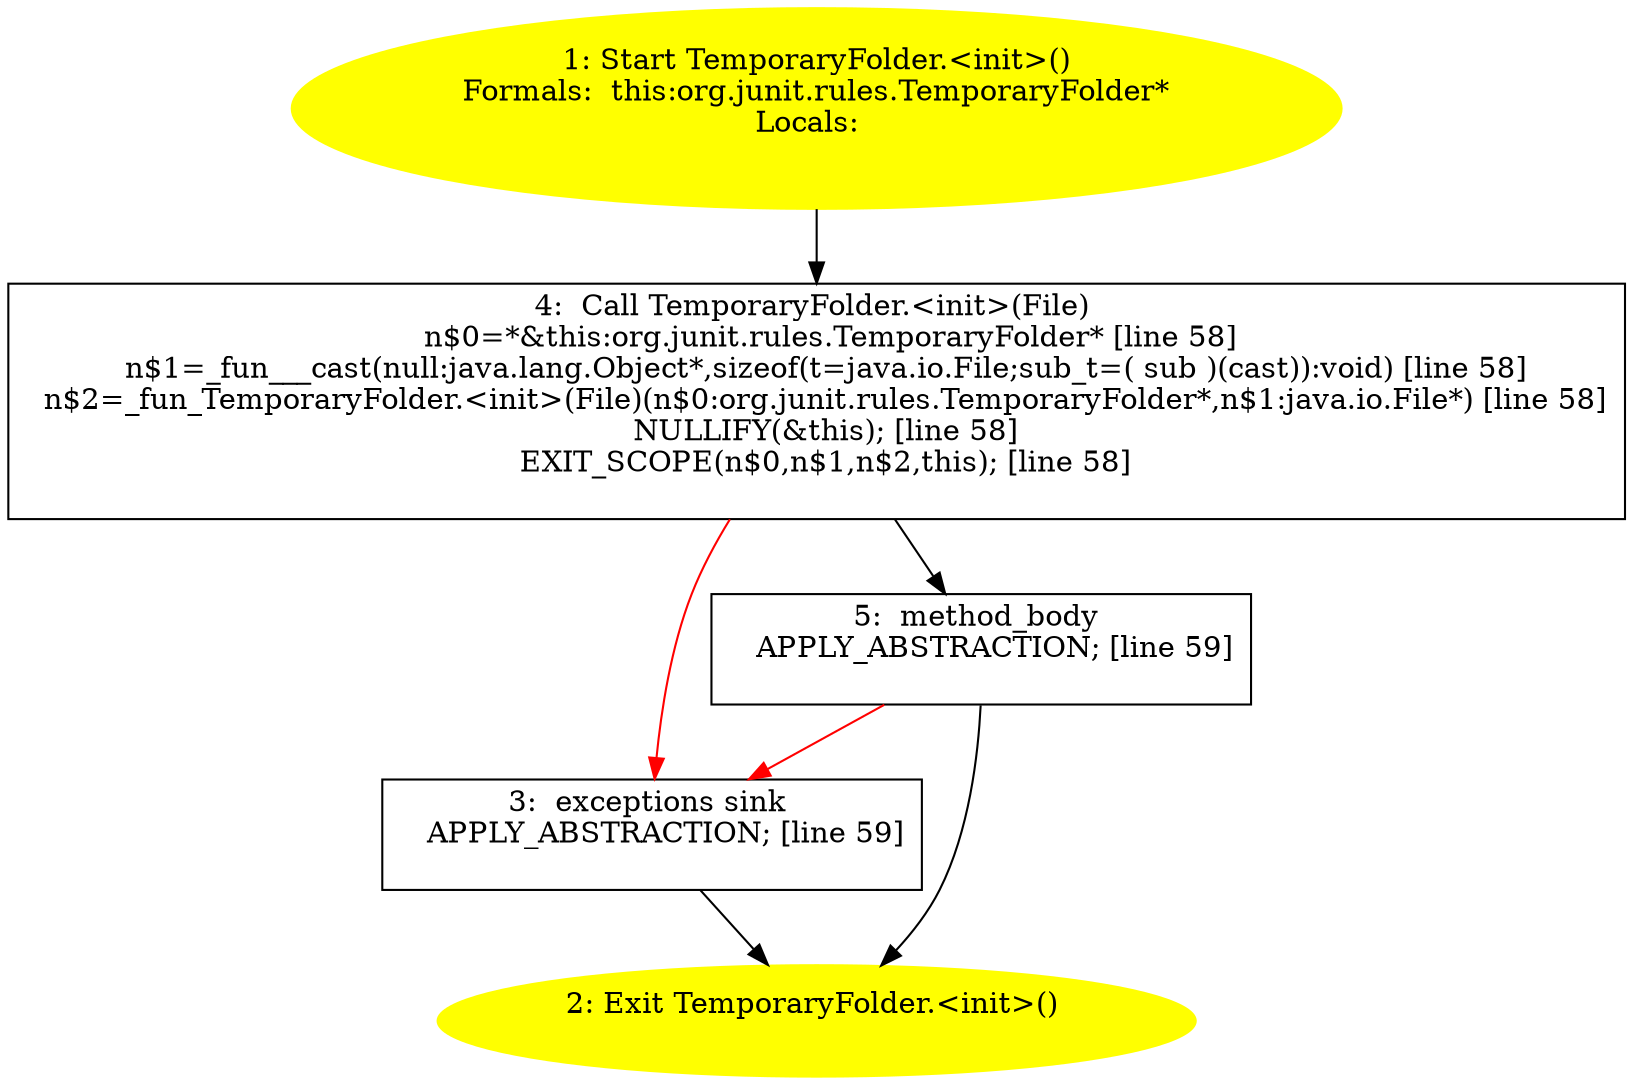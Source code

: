 /* @generated */
digraph cfg {
"org.junit.rules.TemporaryFolder.<init>().ec639d4645bde2da2e7299aec966edc7_1" [label="1: Start TemporaryFolder.<init>()\nFormals:  this:org.junit.rules.TemporaryFolder*\nLocals:  \n  " color=yellow style=filled]
	

	 "org.junit.rules.TemporaryFolder.<init>().ec639d4645bde2da2e7299aec966edc7_1" -> "org.junit.rules.TemporaryFolder.<init>().ec639d4645bde2da2e7299aec966edc7_4" ;
"org.junit.rules.TemporaryFolder.<init>().ec639d4645bde2da2e7299aec966edc7_2" [label="2: Exit TemporaryFolder.<init>() \n  " color=yellow style=filled]
	

"org.junit.rules.TemporaryFolder.<init>().ec639d4645bde2da2e7299aec966edc7_3" [label="3:  exceptions sink \n   APPLY_ABSTRACTION; [line 59]\n " shape="box"]
	

	 "org.junit.rules.TemporaryFolder.<init>().ec639d4645bde2da2e7299aec966edc7_3" -> "org.junit.rules.TemporaryFolder.<init>().ec639d4645bde2da2e7299aec966edc7_2" ;
"org.junit.rules.TemporaryFolder.<init>().ec639d4645bde2da2e7299aec966edc7_4" [label="4:  Call TemporaryFolder.<init>(File) \n   n$0=*&this:org.junit.rules.TemporaryFolder* [line 58]\n  n$1=_fun___cast(null:java.lang.Object*,sizeof(t=java.io.File;sub_t=( sub )(cast)):void) [line 58]\n  n$2=_fun_TemporaryFolder.<init>(File)(n$0:org.junit.rules.TemporaryFolder*,n$1:java.io.File*) [line 58]\n  NULLIFY(&this); [line 58]\n  EXIT_SCOPE(n$0,n$1,n$2,this); [line 58]\n " shape="box"]
	

	 "org.junit.rules.TemporaryFolder.<init>().ec639d4645bde2da2e7299aec966edc7_4" -> "org.junit.rules.TemporaryFolder.<init>().ec639d4645bde2da2e7299aec966edc7_5" ;
	 "org.junit.rules.TemporaryFolder.<init>().ec639d4645bde2da2e7299aec966edc7_4" -> "org.junit.rules.TemporaryFolder.<init>().ec639d4645bde2da2e7299aec966edc7_3" [color="red" ];
"org.junit.rules.TemporaryFolder.<init>().ec639d4645bde2da2e7299aec966edc7_5" [label="5:  method_body \n   APPLY_ABSTRACTION; [line 59]\n " shape="box"]
	

	 "org.junit.rules.TemporaryFolder.<init>().ec639d4645bde2da2e7299aec966edc7_5" -> "org.junit.rules.TemporaryFolder.<init>().ec639d4645bde2da2e7299aec966edc7_2" ;
	 "org.junit.rules.TemporaryFolder.<init>().ec639d4645bde2da2e7299aec966edc7_5" -> "org.junit.rules.TemporaryFolder.<init>().ec639d4645bde2da2e7299aec966edc7_3" [color="red" ];
}
